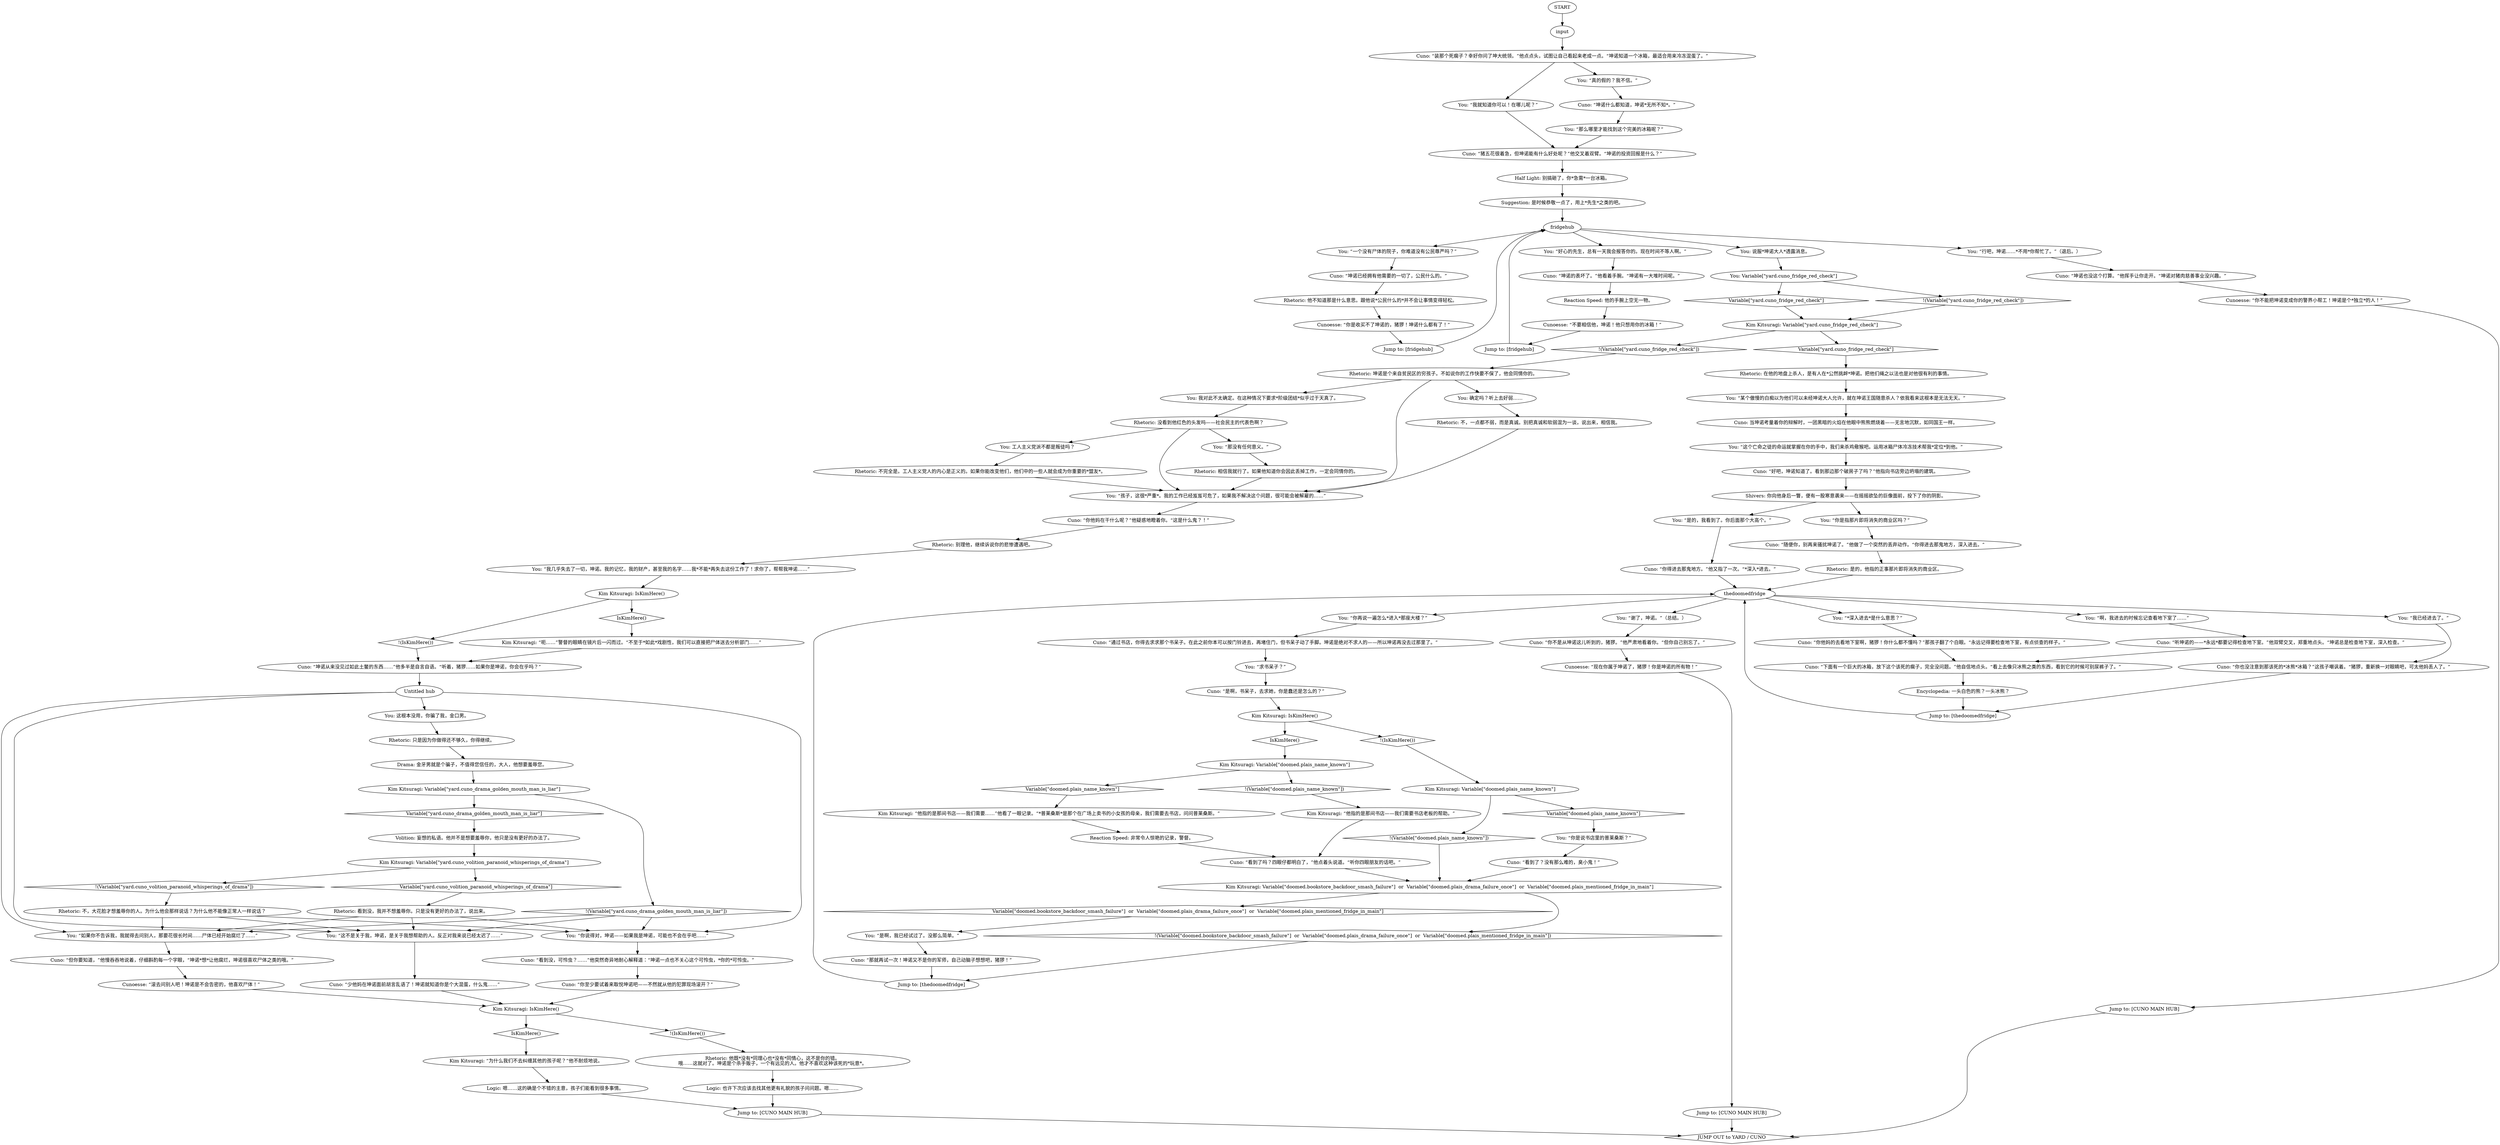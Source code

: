 # YARD / CUNO FRIDGE
# Ask if Cuno knows a place you could stash the dead body.
# ==================================================
digraph G {
	  0 [label="START"];
	  1 [label="input"];
	  2 [label="You: “是的，我看到了。你后面那个大高个。”"];
	  3 [label="You: “我几乎失去了一切，坤诺。我的记忆，我的财产，甚至我的名字……我*不能*再失去这份工作了！求你了，帮帮我坤诺……”"];
	  4 [label="You: “我就知道你可以！在哪儿呢？”"];
	  5 [label="You: “你说得对，坤诺——如果我是坤诺，可能也不会在乎吧……”"];
	  6 [label="Kim Kitsuragi: Variable[\"yard.cuno_volition_paranoid_whisperings_of_drama\"]"];
	  7 [label="Variable[\"yard.cuno_volition_paranoid_whisperings_of_drama\"]", shape=diamond];
	  8 [label="!(Variable[\"yard.cuno_volition_paranoid_whisperings_of_drama\"])", shape=diamond];
	  9 [label="Kim Kitsuragi: Variable[\"doomed.plais_name_known\"]"];
	  10 [label="Variable[\"doomed.plais_name_known\"]", shape=diamond];
	  11 [label="!(Variable[\"doomed.plais_name_known\"])", shape=diamond];
	  12 [label="Cuno: “坤诺的表坏了。”他看着手腕。“坤诺有一大堆时间呢。”"];
	  13 [label="Kim Kitsuragi: “呃……”警督的眼睛在镜片后一闪而过。“不至于*如此*戏剧性，我们可以直接把尸体送去分析部门……”"];
	  14 [label="Cuno: “坤诺也没这个打算。”他挥手让你走开。“坤诺对猪肉慈善事业没兴趣。”"];
	  15 [label="Cunoesse: “你是收买不了坤诺的，猪猡！坤诺什么都有了！”"];
	  16 [label="Jump to: [CUNO MAIN HUB]"];
	  17 [label="Rhetoric: 没看到他红色的头发吗——社会民主的代表色啊？"];
	  18 [label="Cuno: “那就再试一次！坤诺又不是你的军师，自己动脑子想想吧，猪猡！”"];
	  19 [label="Jump to: [thedoomedfridge]"];
	  20 [label="Logic: 也许下次应该去找其他更有礼貌的孩子问问题。嗯……"];
	  21 [label="Cuno: 当坤诺考量着你的辩解时，一团黑暗的火焰在他眼中熊熊燃烧着——无言地沉默，如同国王一样。"];
	  22 [label="Drama: 金牙男就是个骗子，不值得您信任的，大人，他想要羞辱您。"];
	  23 [label="You: “是啊，我已经试过了。没那么简单。”"];
	  24 [label="Cuno: “你也没注意到那该死的*冰熊*冰箱？”这孩子嘲讽着。“猪猡，重新换一对眼睛吧，可太他妈丢人了。”"];
	  25 [label="Cuno: “听坤诺的——*永远*都要记得检查地下室。”他双臂交叉，郑重地点头。“坤诺总是检查地下室，深入检查。”"];
	  26 [label="Rhetoric: 坤诺是个来自贫民区的穷孩子。不如说你的工作快要不保了，他会同情你的。"];
	  27 [label="Cunoesse: “现在你属于坤诺了，猪猡！你是坤诺的所有物！”"];
	  28 [label="Rhetoric: 不，一点都不弱，而是真诚。别把真诚和软弱混为一谈，说出来，相信我。"];
	  29 [label="Jump to: [thedoomedfridge]"];
	  30 [label="Untitled hub"];
	  31 [label="Encyclopedia: 一头白色的熊？一头冰熊？"];
	  32 [label="Rhetoric: 相信我就行了。如果他知道你会因此丢掉工作，一定会同情你的。"];
	  33 [label="Cuno: “下面有一个巨大的冰箱，放下这个该死的瘸子，完全没问题。”他自信地点头。“看上去像只冰熊之类的东西，看到它的时候可别尿裤子了。”"];
	  34 [label="You: “一个没有尸体的院子，你难道没有公民尊严吗？”"];
	  35 [label="You: 确定吗？听上去好弱……"];
	  36 [label="You: “那么哪里才能找到这个完美的冰箱呢？”"];
	  37 [label="You: “好心的先生，总有一天我会报答你的。现在时间不等人啊。”"];
	  38 [label="Jump to: [CUNO MAIN HUB]"];
	  39 [label="You: “*深入进去*是什么意思？”"];
	  40 [label="Cunoesse: “你不能把坤诺变成你的警界小帮工！坤诺是个*独立*的人！”"];
	  41 [label="Reaction Speed: 他的手腕上空无一物。"];
	  42 [label="Kim Kitsuragi: “为什么我们不去纠缠其他的孩子呢？”他不耐烦地说。"];
	  43 [label="Cuno: “你不是从坤诺这儿听到的，猪猡。”他严肃地看着你。“但你自己别忘了。”"];
	  44 [label="You: “孩子，这很*严重*。我的工作已经岌岌可危了，如果我不解决这个问题，很可能会被解雇的……”"];
	  45 [label="Rhetoric: 不，大花脸才想羞辱你的人。为什么他会那样说话？为什么他不能像正常人一样说话？"];
	  46 [label="You: “你再说一遍怎么*进入*那座大楼？”"];
	  47 [label="Cuno: “看到了吗？四眼仔都明白了，”他点着头说道。“听你四眼朋友的话吧。”"];
	  48 [label="Logic: 嗯……这的确是个不错的主意，孩子们能看到很多事情。"];
	  49 [label="Reaction Speed: 非常令人惊艳的记录，警督。"];
	  50 [label="You: “那没有任何意义。”"];
	  51 [label="Kim Kitsuragi: IsKimHere()"];
	  52 [label="IsKimHere()", shape=diamond];
	  53 [label="!(IsKimHere())", shape=diamond];
	  54 [label="Cuno: “坤诺从来没见过如此土鳖的东西……”他多半是自言自语。“听着，猪猡……如果你是坤诺，你会在乎吗？”"];
	  55 [label="Cuno: “少他妈在坤诺面前胡言乱语了！坤诺就知道你是个大混蛋，什么鬼……”"];
	  56 [label="Rhetoric: 不完全是。工人主义党人的内心是正义的。如果你能改变他们，他们中的一些人就会成为你重要的*盟友*。"];
	  57 [label="Kim Kitsuragi: Variable[\"yard.cuno_drama_golden_mouth_man_is_liar\"]"];
	  58 [label="Variable[\"yard.cuno_drama_golden_mouth_man_is_liar\"]", shape=diamond];
	  59 [label="!(Variable[\"yard.cuno_drama_golden_mouth_man_is_liar\"])", shape=diamond];
	  60 [label="Volition: 妄想的私语。他并不是想要羞辱你，他只是没有更好的办法了。"];
	  61 [label="Cuno: “看到了？没有那么难的，臭小鬼！”"];
	  63 [label="Kim Kitsuragi: Variable[\"yard.cuno_fridge_red_check\"]"];
	  64 [label="Variable[\"yard.cuno_fridge_red_check\"]", shape=diamond];
	  65 [label="!(Variable[\"yard.cuno_fridge_red_check\"])", shape=diamond];
	  66 [label="Kim Kitsuragi: Variable[\"doomed.bookstore_backdoor_smash_failure\"]  or  Variable[\"doomed.plais_drama_failure_once\"]  or  Variable[\"doomed.plais_mentioned_fridge_in_main\"]"];
	  67 [label="Variable[\"doomed.bookstore_backdoor_smash_failure\"]  or  Variable[\"doomed.plais_drama_failure_once\"]  or  Variable[\"doomed.plais_mentioned_fridge_in_main\"]", shape=diamond];
	  68 [label="!(Variable[\"doomed.bookstore_backdoor_smash_failure\"]  or  Variable[\"doomed.plais_drama_failure_once\"]  or  Variable[\"doomed.plais_mentioned_fridge_in_main\"])", shape=diamond];
	  69 [label="Rhetoric: 是的，他指的正事那片即将消失的商业区。"];
	  70 [label="Kim Kitsuragi: IsKimHere()"];
	  71 [label="IsKimHere()", shape=diamond];
	  72 [label="!(IsKimHere())", shape=diamond];
	  73 [label="Rhetoric: 在他的地盘上杀人，是有人在*公然挑衅*坤诺。把他们绳之以法也是对他很有利的事情。"];
	  74 [label="Cuno: “你得进去那鬼地方。”他又指了一次。“*深入*进去。”"];
	  75 [label="Cuno: “猪五花很着急，但坤诺能有什么好处呢？”他交叉着双臂。“坤诺的投资回报是什么？”"];
	  76 [label="You: “这不是关于我，坤诺，是关于我想帮助的人。反正对我来说已经太迟了……”"];
	  77 [label="You: 我对此不太确定。在这种情况下要求*阶级团结*似乎过于天真了。"];
	  78 [label="Cuno: “好吧，坤诺知道了。看到那边那个破房子了吗？”他指向书店旁边坍塌的建筑。"];
	  79 [label="Cuno: “但你要知道，”他慢吞吞地说着，仔细斟酌每一个字眼，“坤诺*想*让他腐烂，坤诺很喜欢尸体之类的哦。”"];
	  80 [label="You: “求书呆子？”"];
	  81 [label="Shivers: 你向他身后一瞥，便有一股寒意袭来——在摇摇欲坠的巨像面前，投下了你的阴影。"];
	  82 [label="Cuno: “随便你，别再来骚扰坤诺了。”他做了一个突然的丢弃动作。“你得进去那鬼地方，深入进去。”"];
	  83 [label="Cuno: “坤诺什么都知道，坤诺*无所不知*。”"];
	  84 [label="Cuno: “你至少要试着来取悦坤诺吧——不然就从他的犯罪现场滚开？”"];
	  85 [label="Suggestion: 是时候恭敬一点了，用上*先生*之类的吧。"];
	  86 [label="You: “如果你不告诉我，我就得去问别人，那要花很长时间……尸体已经开始腐烂了……”"];
	  87 [label="Rhetoric: 只是因为你做得还不够久，你得继续。"];
	  88 [label="Half Light: 别搞砸了，你*急需*一台冰箱。"];
	  89 [label="You: “啊，我进去的时候忘记查看地下室了……”"];
	  90 [label="Cuno: “装那个死瘸子？幸好你问了坤大统领。”他点点头，试图让自己看起来老成一点。“坤诺知道一个冰箱，最适合用来冷冻混蛋了。”"];
	  91 [label="Cuno: “你他妈的去看地下室啊，猪猡！你什么都不懂吗？”那孩子翻了个白眼。“永远记得要检查地下室，有点侦查的样子。”"];
	  92 [label="You: “这个亡命之徒的命运就掌握在你的手中，我们来杀鸡儆猴吧。运用冰箱尸体冷冻技术帮我*定位*到他。”"];
	  93 [label="Kim Kitsuragi: Variable[\"doomed.plais_name_known\"]"];
	  94 [label="Variable[\"doomed.plais_name_known\"]", shape=diamond];
	  95 [label="!(Variable[\"doomed.plais_name_known\"])", shape=diamond];
	  96 [label="You: “你是说书店里的普莱桑斯？”"];
	  97 [label="Cuno: “是啊，书呆子，去求她，你是蠢还是怎么的？”"];
	  98 [label="fridgehub"];
	  99 [label="Jump to: [fridgehub]"];
	  100 [label="Rhetoric: 看到没，我并不想羞辱你。只是没有更好的办法了，说出来。"];
	  101 [label="Cuno: “通过书店，你得去求求那个书呆子。在此之前你本可以按门铃进去，再堵住门，但书呆子动了手脚。坤诺是绝对不求人的——所以坤诺再没去过那里了。”"];
	  102 [label="Rhetoric: 别理他，继续诉说你的悲惨遭遇吧。"];
	  103 [label="Cuno: “你他妈在干什么呢？”他疑惑地瞪着你。“这是什么鬼？！”"];
	  104 [label="You: “真的假的？我不信。”"];
	  105 [label="You: “某个傲慢的白痴以为他们可以未经坤诺大人允许，就在坤诺王国随意杀人？依我看来这根本是无法无天。”"];
	  106 [label="Cuno: “坤诺已经拥有他需要的一切了，公民什么的。”"];
	  107 [label="You: “你是指那片即将消失的商业区吗？”"];
	  108 [label="Jump to: [CUNO MAIN HUB]"];
	  109 [label="Jump to: [fridgehub]"];
	  110 [label="Kim Kitsuragi: “他指的是那间书店——我们需要书店老板的帮助。”"];
	  111 [label="thedoomedfridge"];
	  112 [label="You: “谢了，坤诺。”（总结。）"];
	  113 [label="You: 说服*坤诺大人*透露消息。"];
	  114 [label="You: Variable[\"yard.cuno_fridge_red_check\"]"];
	  115 [label="Variable[\"yard.cuno_fridge_red_check\"]", shape=diamond];
	  116 [label="!(Variable[\"yard.cuno_fridge_red_check\"])", shape=diamond];
	  117 [label="Rhetoric: 他不知道那是什么意思。跟他说*公民什么的*并不会让事情变得轻松。"];
	  118 [label="You: 工人主义党派不都是叛徒吗？"];
	  119 [label="Kim Kitsuragi: “他指的是那间书店——我们需要……”他看了一眼记录。“*普莱桑斯*是那个在广场上卖书的小女孩的母亲，我们需要去书店，问问普莱桑斯。”"];
	  120 [label="Kim Kitsuragi: IsKimHere()"];
	  121 [label="IsKimHere()", shape=diamond];
	  122 [label="!(IsKimHere())", shape=diamond];
	  123 [label="You: “行吧，坤诺……*不用*你帮忙了。”（退后。）"];
	  124 [label="You: “我已经进去了。”"];
	  125 [label="Cunoesse: “不要相信他，坤诺！他只想用你的冰箱！”"];
	  126 [label="Cuno: “看到没，可怜虫？……”他突然奇异地耐心解释道：“坤诺一点也不关心这个可怜虫，*你的*可怜虫。”"];
	  127 [label="Cunoesse: “滚去问别人吧！坤诺是不会告密的，他喜欢尸体！”"];
	  128 [label="You: 这根本没用，你骗了我，金口男。"];
	  129 [label="Rhetoric: 他既*没有*同理心也*没有*同情心，这不是你的错。\n哦……这就对了。坤诺是个杀手贩子，一个有远见的人。他才不喜欢这种该死的*玩意*。"];
	  6030438 [label="JUMP OUT to YARD / CUNO", shape=diamond];
	  0 -> 1
	  1 -> 90
	  2 -> 74
	  3 -> 51
	  4 -> 75
	  5 -> 126
	  6 -> 8
	  6 -> 7
	  7 -> 100
	  8 -> 45
	  9 -> 10
	  9 -> 11
	  10 -> 119
	  11 -> 110
	  12 -> 41
	  13 -> 54
	  14 -> 40
	  15 -> 109
	  16 -> 6030438
	  17 -> 50
	  17 -> 44
	  17 -> 118
	  18 -> 19
	  19 -> 111
	  20 -> 16
	  21 -> 92
	  22 -> 57
	  23 -> 18
	  24 -> 29
	  25 -> 33
	  26 -> 35
	  26 -> 44
	  26 -> 77
	  27 -> 108
	  28 -> 44
	  29 -> 111
	  30 -> 128
	  30 -> 76
	  30 -> 5
	  30 -> 86
	  31 -> 29
	  32 -> 44
	  33 -> 31
	  34 -> 106
	  35 -> 28
	  36 -> 75
	  37 -> 12
	  38 -> 6030438
	  39 -> 91
	  40 -> 38
	  41 -> 125
	  42 -> 48
	  43 -> 27
	  44 -> 103
	  45 -> 76
	  45 -> 5
	  45 -> 86
	  46 -> 101
	  47 -> 66
	  48 -> 16
	  49 -> 47
	  50 -> 32
	  51 -> 52
	  51 -> 53
	  52 -> 13
	  53 -> 54
	  54 -> 30
	  55 -> 120
	  56 -> 44
	  57 -> 58
	  57 -> 59
	  58 -> 60
	  59 -> 76
	  59 -> 5
	  59 -> 86
	  60 -> 6
	  61 -> 66
	  63 -> 64
	  63 -> 65
	  64 -> 73
	  65 -> 26
	  66 -> 67
	  66 -> 68
	  67 -> 23
	  68 -> 19
	  69 -> 111
	  70 -> 72
	  70 -> 71
	  71 -> 9
	  72 -> 93
	  73 -> 105
	  74 -> 111
	  75 -> 88
	  76 -> 55
	  77 -> 17
	  78 -> 81
	  79 -> 127
	  80 -> 97
	  81 -> 2
	  81 -> 107
	  82 -> 69
	  83 -> 36
	  84 -> 120
	  85 -> 98
	  86 -> 79
	  87 -> 22
	  88 -> 85
	  89 -> 25
	  90 -> 104
	  90 -> 4
	  91 -> 33
	  92 -> 78
	  93 -> 94
	  93 -> 95
	  94 -> 96
	  95 -> 66
	  96 -> 61
	  97 -> 70
	  98 -> 113
	  98 -> 34
	  98 -> 123
	  98 -> 37
	  99 -> 98
	  100 -> 76
	  100 -> 5
	  100 -> 86
	  101 -> 80
	  102 -> 3
	  103 -> 102
	  104 -> 83
	  105 -> 21
	  106 -> 117
	  107 -> 82
	  108 -> 6030438
	  109 -> 98
	  110 -> 47
	  111 -> 39
	  111 -> 46
	  111 -> 112
	  111 -> 89
	  111 -> 124
	  112 -> 43
	  113 -> 114
	  114 -> 115
	  114 -> 116
	  115 -> 63
	  116 -> 63
	  117 -> 15
	  118 -> 56
	  119 -> 49
	  120 -> 121
	  120 -> 122
	  121 -> 42
	  122 -> 129
	  123 -> 14
	  124 -> 24
	  125 -> 99
	  126 -> 84
	  127 -> 120
	  128 -> 87
	  129 -> 20
}

